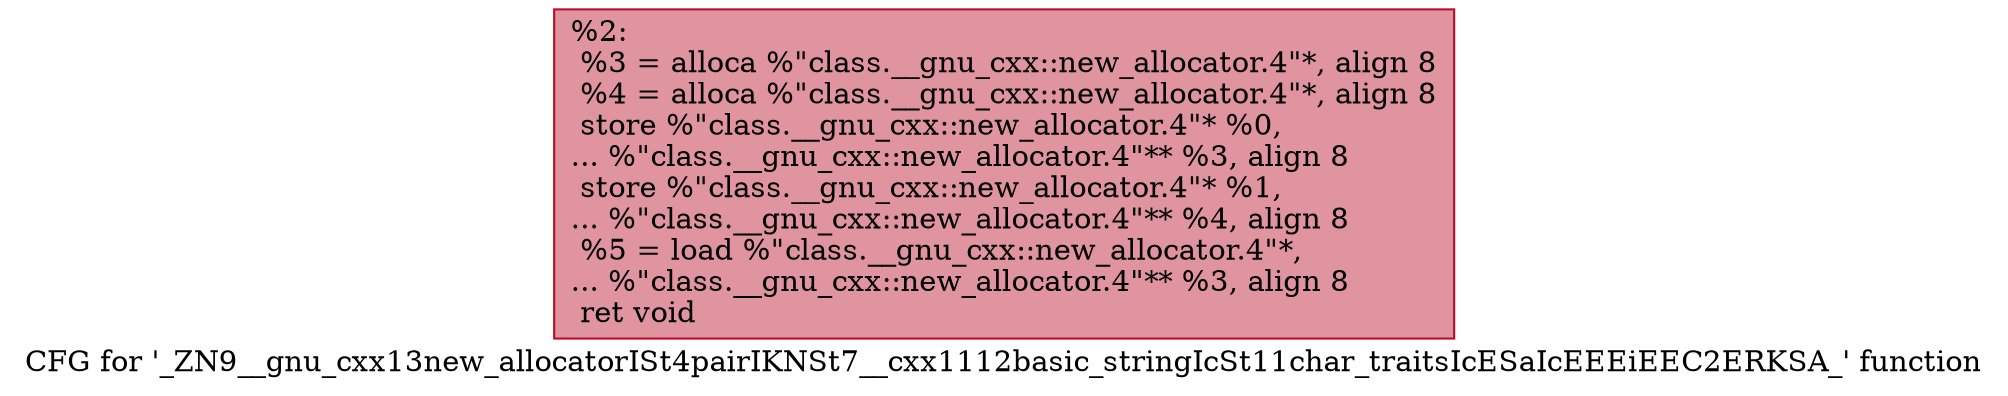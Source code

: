 digraph "CFG for '_ZN9__gnu_cxx13new_allocatorISt4pairIKNSt7__cxx1112basic_stringIcSt11char_traitsIcESaIcEEEiEEC2ERKSA_' function" {
	label="CFG for '_ZN9__gnu_cxx13new_allocatorISt4pairIKNSt7__cxx1112basic_stringIcSt11char_traitsIcESaIcEEEiEEC2ERKSA_' function";

	Node0x55a8467c64b0 [shape=record,color="#b70d28ff", style=filled, fillcolor="#b70d2870",label="{%2:\l  %3 = alloca %\"class.__gnu_cxx::new_allocator.4\"*, align 8\l  %4 = alloca %\"class.__gnu_cxx::new_allocator.4\"*, align 8\l  store %\"class.__gnu_cxx::new_allocator.4\"* %0,\l... %\"class.__gnu_cxx::new_allocator.4\"** %3, align 8\l  store %\"class.__gnu_cxx::new_allocator.4\"* %1,\l... %\"class.__gnu_cxx::new_allocator.4\"** %4, align 8\l  %5 = load %\"class.__gnu_cxx::new_allocator.4\"*,\l... %\"class.__gnu_cxx::new_allocator.4\"** %3, align 8\l  ret void\l}"];
}
